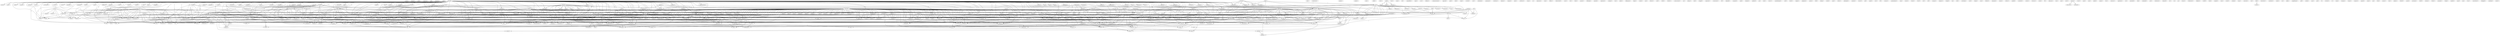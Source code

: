 digraph G {
  spring [ label="spring(1)" ];
  boyhood [ label="boyhood(1)" ];
  nobile [ label="nobile(1)" ];
  conjecture [ label="conjecture(1)" ];
  gall [ label="gall(1)" ];
  population [ label="population(1)" ];
  cradle [ label="cradle(1)" ];
  put [ label="put(1)" ];
  tiger [ label="tiger(1)" ];
  industry [ label="industry(1)" ];
  research [ label="research(5)" ];
  paper [ label="paper(3)" ];
  expose [ label="expose(1)" ];
  built [ label="built(1)" ];
  risk [ label="risk(1)" ];
  disposal [ label="disposal(1)" ];
  movement [ label="movement(1)" ];
  homosexuality [ label="homosexuality(4)" ];
  style [ label="style(1)" ];
  reproduction [ label="reproduction(1)" ];
  caption [ label="caption(1)" ];
  number [ label="number(1)" ];
  volume [ label="volume(4)" ];
  orgasm [ label="orgasm(9)" ];
  information [ label="information(2)" ];
  directed [ label="directed(1)" ];
  sex [ label="sex(35)" ];
  biography [ label="biography(2)" ];
  effect [ label="effect(1)" ];
  kept [ label="kept(1)" ];
  life [ label="life(3)" ];
  rests [ label="rests(1)" ];
  institute [ label="institute(4)" ];
  director [ label="director(1)" ];
  succeeded [ label="succeeded(1)" ];
  male [ label="male(3)" ];
  part [ label="part(2)" ];
  retirement [ label="retirement(1)" ];
  case [ label="case(3)" ];
  turns [ label="turns(1)" ];
  lives [ label="lives(1)" ];
  rabbit [ label="rabbit(1)" ];
  ritter [ label="ritter(1)" ];
  study [ label="study(2)" ];
  brain [ label="brain(1)" ];
  looked [ label="looked(1)" ];
  measure [ label="measure(1)" ];
  analysis [ label="analysis(2)" ];
  open [ label="open(1)" ];
  cross [ label="cross(1)" ];
  bisexuality [ label="bisexuality(1)" ];
  phone [ label="phone(1)" ];
  way [ label="way(2)" ];
  conspiracy [ label="conspiracy(3)" ];
  goal [ label="goal(1)" ];
  seems [ label="seems(1)" ];
  structure [ label="structure(1)" ];
  step [ label="step(2)" ];
  behavior [ label="behavior(4)" ];
  family [ label="family(2)" ];
  orientation [ label="orientation(1)" ];
  elaborate [ label="elaborate(1)" ];
  interview [ label="interview(3)" ];
  establishment [ label="establishment(2)" ];
  seeks [ label="seeks(1)" ];
  closet [ label="closet(1)" ];
  smear [ label="smear(1)" ];
  role [ label="role(1)" ];
  appears [ label="appears(1)" ];
  compatibility [ label="compatibility(1)" ];
  anger [ label="anger(1)" ];
  cover [ label="cover(1)" ];
  hobbyist [ label="hobbyist(1)" ];
  misrepresentation [ label="misrepresentation(1)" ];
  approach [ label="approach(1)" ];
  guide [ label="guide(1)" ];
  teddy [ label="teddy(1)" ];
  target [ label="target(1)" ];
  switched [ label="switched(1)" ];
  curie [ label="curie(1)" ];
  scholarship [ label="scholarship(1)" ];
  prominence [ label="prominence(1)" ];
  strawberry [ label="strawberry(1)" ];
  granted [ label="granted(1)" ];
  master [ label="master(1)" ];
  doctorate [ label="doctorate(1)" ];
  deplores [ label="deplores(1)" ];
  response [ label="response(1)" ];
  infant [ label="infant(2)" ];
  worker [ label="worker(2)" ];
  torture [ label="torture(2)" ];
  government [ label="government(1)" ];
  offender [ label="offender(1)" ];
  read [ label="read(1)" ];
  history [ label="history(5)" ];
  read [ label="read(1)" ];
  ecstasy [ label="ecstasy(1)" ];
  ghost [ label="ghost(1)" ];
  conference [ label="conference(1)" ];
  department [ label="department(2)" ];
  program [ label="program(3)" ];
  sight [ label="sight(1)" ];
  project [ label="project(2)" ];
  head [ label="head(1)" ];
  love [ label="love(1)" ];
  burst [ label="burst(1)" ];
  resume [ label="resume(2)" ];
  piece [ label="piece(1)" ];
  moniker [ label="moniker(1)" ];
  wit [ label="wit(1)" ];
  gave [ label="gave(3)" ];
  phantom [ label="phantom(1)" ];
  hint [ label="hint(2)" ];
  chapter [ label="chapter(1)" ];
  lesson [ label="lesson(1)" ];
  sc [ label="sc(1)" ];
  empiricism [ label="empiricism(1)" ];
  ioony [ label="ioony(1)" ];
  offense [ label="offense(1)" ];
  demonstrated [ label="demonstrated(1)" ];
  infancy [ label="infancy(1)" ];
  midcentury [ label="midcentury(1)" ];
  concluded [ label="concluded(2)" ];
  release [ label="release(1)" ];
  capacity [ label="capacity(1)" ];
  psychology [ label="psychology(1)" ];
  peak [ label="peak(1)" ];
  speed [ label="speed(1)" ];
  animal [ label="animal(2)" ];
  country [ label="country(2)" ];
  showed [ label="showed(1)" ];
  climax [ label="climax(3)" ];
  similarity [ label="similarity(1)" ];
  eroticism [ label="eroticism(1)" ];
  self [ label="self(1)" ];
  component [ label="component(1)" ];
  view [ label="view(1)" ];
  female [ label="female(2)" ];
  sexuality [ label="sexuality(6)" ];
  tore [ label="tore(1)" ];
  breakdown [ label="breakdown(1)" ];
  substantiation [ label="substantiation(1)" ];
  sewer [ label="sewer(1)" ];
  boy [ label="boy(2)" ];
  camp [ label="camp(1)" ];
  college [ label="college(1)" ];
  marriage [ label="marriage(2)" ];
  counselor [ label="counselor(1)" ];
  leader [ label="leader(3)" ];
  club [ label="club(2)" ];
  riles [ label="riles(1)" ];
  luther [ label="luther(1)" ];
  practice [ label="practice(1)" ];
  debunking [ label="debunking(1)" ];
  operandi [ label="operandi(1)" ];
  recorded [ label="recorded(1)" ];
  needed [ label="needed(1)" ];
  person [ label="person(1)" ];
  see [ label="see(1)" ];
  experience [ label="experience(1)" ];
  zoologist [ label="zoologist(1)" ];
  kinsey [ label="kinsey(4)" ];
  used [ label="used(1)" ];
  basis [ label="basis(1)" ];
  team [ label="team(1)" ];
  dared [ label="dared(1)" ];
  criminal [ label="criminal(2)" ];
  evidence [ label="evidence(1)" ];
  experimentation [ label="experimentation(1)" ];
  sympathizer [ label="sympathizer(1)" ];
  asserts [ label="asserts(2)" ];
  molested [ label="molested(1)" ];
  influence [ label="influence(1)" ];
  child [ label="child(6)" ];
  confidentiality [ label="confidentiality(1)" ];
  cottontail [ label="cottontail(1)" ];
  finding [ label="finding(1)" ];
  trace [ label="trace(1)" ];
  legitimacy [ label="legitimacy(1)" ];
  points [ label="points(1)" ];
  come [ label="come(1)" ];
  scientist [ label="scientist(1)" ];
  fervor [ label="fervor(1)" ];
  sexology [ label="sexology(3)" ];
  implicate [ label="implicate(1)" ];
  testimony [ label="testimony(1)" ];
  blockbuster [ label="blockbuster(1)" ];
  encounter [ label="encounter(1)" ];
  type [ label="type(2)" ];
  contends [ label="contends(1)" ];
  overthrow [ label="overthrow(1)" ];
  opinion [ label="opinion(1)" ];
  picture [ label="picture(1)" ];
  proof [ label="proof(1)" ];
  coauthor [ label="coauthor(3)" ];
  cooked [ label="cooked(1)" ];
  surprise [ label="surprise(1)" ];
  bund [ label="bund(1)" ];
  attitude [ label="attitude(1)" ];
  survey [ label="survey(1)" ];
  trail [ label="trail(1)" ];
  radio [ label="radio(2)" ];
  involvement [ label="involvement(1)" ];
  charge [ label="charge(3)" ];
  arrives [ label="arrives(1)" ];
  incest [ label="incest(2)" ];
  partaking [ label="partaking(1)" ];
  purpose [ label="purpose(2)" ];
  situation [ label="situation(1)" ];
  pedophile [ label="pedophile(4)" ];
  paragraph [ label="paragraph(1)" ];
  beheld [ label="beheld(1)" ];
  cap [ label="cap(2)" ];
  course [ label="course(5)" ];
  make [ label="make(1)" ];
  issue [ label="issue(1)" ];
  apply [ label="apply(1)" ];
  column [ label="column(1)" ];
  difficulty [ label="difficulty(1)" ];
  hearsay [ label="hearsay(1)" ];
  psychohistorian [ label="psychohistorian(1)" ];
  genital [ label="genital(1)" ];
  kiddie [ label="kiddie(1)" ];
  world [ label="world(2)" ];
  century [ label="century(1)" ];
  year [ label="year(2)" ];
  usher [ label="usher(1)" ];
  inquiry [ label="inquiry(1)" ];
  participation [ label="participation(1)" ];
  mother [ label="mother(1)" ];
  norm [ label="norm(1)" ];
  girl [ label="girl(1)" ];
  example [ label="example(2)" ];
  bear [ label="bear(1)" ];
  sperm [ label="sperm(2)" ];
  humped [ label="humped(1)" ];
  declared [ label="declared(1)" ];
  found [ label="found(2)" ];
  heterosexuality [ label="heterosexuality(1)" ];
  cult [ label="cult(1)" ];
  placed [ label="placed(1)" ];
  prosecution [ label="prosecution(1)" ];
  subject [ label="subject(3)" ];
  article [ label="article(5)" ];
  witness [ label="witness(1)" ];
  something [ label="something(1)" ];
  blow [ label="blow(1)" ];
  right [ label="right(2)" ];
  wanted [ label="wanted(2)" ];
  everybody [ label="everybody(1)" ];
  everyone [ label="everyone(1)" ];
  started [ label="started(1)" ];
  reality [ label="reality(1)" ];
  discovery [ label="discovery(1)" ];
  combines [ label="combines(1)" ];
  book [ label="book(8)" ];
  delights [ label="delights(1)" ];
  cinematography [ label="cinematography(1)" ];
  event [ label="event(1)" ];
  took [ label="took(4)" ];
  identify [ label="identify(1)" ];
  place [ label="place(1)" ];
  manual [ label="manual(1)" ];
  man [ label="man(3)" ];
  pass [ label="pass(1)" ];
  statement [ label="statement(1)" ];
  alchemy [ label="alchemy(1)" ];
  asked [ label="asked(1)" ];
  knoll [ label="knoll(1)" ];
  reputation [ label="reputation(1)" ];
  establish [ label="establish(1)" ];
  attic [ label="attic(3)" ];
  activity [ label="activity(1)" ];
  oddball [ label="oddball(1)" ];
  hunt [ label="hunt(1)" ];
  prochastity [ label="prochastity(1)" ];
  govemment [ label="govemment(2)" ];
  introduction [ label="introduction(1)" ];
  watched [ label="watched(1)" ];
  time [ label="time(2)" ];
  forbid [ label="forbid(1)" ];
  grasp [ label="grasp(1)" ];
  think [ label="think(1)" ];
  strength [ label="strength(1)" ];
  brought [ label="brought(1)" ];
  motive [ label="motive(1)" ];
  childhood [ label="childhood(2)" ];
  planning [ label="planning(3)" ];
  quote [ label="quote(3)" ];
  bughunting [ label="bughunting(1)" ];
  contribution [ label="contribution(1)" ];
  heart [ label="heart(1)" ];
  testify [ label="testify(1)" ];
  pressed [ label="pressed(1)" ];
  nation [ label="nation(1)" ];
  era [ label="era(1)" ];
  back [ label="back(2)" ];
  swipe [ label="swipe(1)" ];
  theory [ label="theory(3)" ];
  bent [ label="bent(1)" ];
  school [ label="school(3)" ];
  woman [ label="woman(3)" ];
  fact [ label="fact(2)" ];
  source [ label="source(1)" ];
  deception [ label="deception(1)" ];
  collected [ label="collected(1)" ];
  modus [ label="modus(1)" ];
  came [ label="came(3)" ];
  trial [ label="trial(1)" ];
  observed [ label="observed(1)" ];
  didn [ label="didn(1)" ];
  mention [ label="mention(1)" ];
  statistic [ label="statistic(1)" ];
  sink [ label="sink(1)" ];
  respectability [ label="respectability(1)" ];
  investigation [ label="investigation(1)" ];
  month [ label="month(1)" ];
  denormalization [ label="denormalization(1)" ];
  implicates [ label="implicates(1)" ];
  reader [ label="reader(1)" ];
  dog [ label="dog(1)" ];
  record [ label="record(1)" ];
  union [ label="union(1)" ];
  advance [ label="advance(1)" ];
  character [ label="character(2)" ];
  actuality [ label="actuality(1)" ];
  access [ label="access(1)" ];
  business [ label="business(1)" ];
  critique [ label="critique(1)" ];
  needs [ label="needs(1)" ];
  diagnoses [ label="diagnoses(1)" ];
  mention [ label="mention(1)" ];
  accused [ label="accused(1)" ];
  anybody [ label="anybody(2)" ];
  hust [ label="hust(1)" ];
  ghetto [ label="ghetto(1)" ];
  weinberg [ label="weinberg(1)" ];
  bought [ label="bought(1)" ];
  tell [ label="tell(1)" ];
  weekend [ label="weekend(1)" ];
  went [ label="went(4)" ];
  pub [ label="pub(1)" ];
  delinquency [ label="delinquency(1)" ];
  begins [ label="begins(1)" ];
  wonder [ label="wonder(1)" ];
  post [ label="post(1)" ];
  believes [ label="believes(1)" ];
  coital [ label="coital(1)" ];
  ler [ label="ler(1)" ];
  inhibit [ label="inhibit(1)" ];
  bachelor [ label="bachelor(1)" ];
  communication [ label="communication(1)" ];
  joy [ label="joy(1)" ];
  penthouse [ label="penthouse(2)" ];
  money [ label="money(1)" ];
  plan [ label="plan(1)" ];
  proposal [ label="proposal(1)" ];
  probe [ label="probe(1)" ];
  killed [ label="killed(1)" ];
  enhanced [ label="enhanced(1)" ];
  raised [ label="raised(1)" ];
  increases [ label="increases(1)" ];
  regularity [ label="regularity(1)" ];
  anything [ label="anything(2)" ];
  johnson [ label="johnson(1)" ];
  indiana [ label="indiana(3)" ];
  exploration [ label="exploration(1)" ];
  professor [ label="professor(1)" ];
  remains [ label="remains(1)" ];
  teach [ label="teach(1)" ];
  acquisitive [ label="acquisitive(1)" ];
  revolution [ label="revolution(1)" ];
  zoology [ label="zoology(1)" ];
  assassination [ label="assassination(1)" ];
  core [ label="core(1)" ];
  genius [ label="genius(1)" ];
  tried [ label="tried(1)" ];
  drugged [ label="drugged(1)" ];
  songwriter [ label="songwriter(1)" ];
  student [ label="student(1)" ];
  commentator [ label="commentator(1)" ];
  bill [ label="bill(1)" ];
  depended [ label="depended(1)" ];
  surpassed [ label="surpassed(1)" ];
  night [ label="night(1)" ];
  dynamite [ label="dynamite(1)" ];
  gathered [ label="gathered(1)" ];
  understand [ label="understand(2)" ];
  resistance [ label="resistance(1)" ];
  exasperation [ label="exasperation(1)" ];
  joe [ label="joe(1)" ];
  writing [ label="writing(1)" ];
  intimidating [ label="intimidating(1)" ];
  inflate [ label="inflate(1)" ];
  clarity [ label="clarity(1)" ];
  fog [ label="fog(1)" ];
  reasoning [ label="reasoning(2)" ];
  realm [ label="realm(1)" ];
  reserve [ label="reserve(1)" ];
  psychotherapist [ label="psychotherapist(1)" ];
  smell [ label="smell(1)" ];
  hamlet [ label="hamlet(1)" ];
  triggers [ label="triggers(1)" ];
  plagiarism [ label="plagiarism(1)" ];
  pratice [ label="pratice(1)" ];
  pornography [ label="pornography(2)" ];
  listed [ label="listed(1)" ];
  instance [ label="instance(1)" ];
  commission [ label="commission(1)" ];
  liked [ label="liked(1)" ];
  darling [ label="darling(1)" ];
  treated [ label="treated(1)" ];
  grant [ label="grant(1)" ];
  alignment [ label="alignment(1)" ];
  intromission [ label="intromission(1)" ];
  technique [ label="technique(1)" ];
  relative [ label="relative(1)" ];
  blames [ label="blames(1)" ];
  father [ label="father(2)" ];
  grandmother [ label="grandmother(1)" ];
  philosopher [ label="philosopher(1)" ];
  house [ label="house(4)" ];
  preyed [ label="preyed(1)" ];
  founder [ label="founder(1)" ];
  armchair [ label="armchair(1)" ];
  harvard [ label="harvard(1)" ];
  god [ label="god(1)" ];
  pat [ label="pat(3)" ];
  vindication [ label="vindication(1)" ];
  capitol [ label="capitol(1)" ];
  take [ label="take(2)" ];
  reisman [ label="reisman(1)" ];
  denied [ label="denied(1)" ];
  seem [ label="seem(1)" ];
  niche [ label="niche(1)" ];
  defended [ label="defended(1)" ];
  degree [ label="degree(1)" ];
  connection [ label="connection(1)" ];
  problem [ label="problem(1)" ];
  speech [ label="speech(2)" ];
  pull [ label="pull(1)" ];
  discuss [ label="discuss(2)" ];
  prowess [ label="prowess(1)" ];
  figure [ label="figure(2)" ];
  humiliation [ label="humiliation(1)" ];
  scratch [ label="scratch(1)" ];
  job [ label="job(1)" ];
  summoned [ label="summoned(1)" ];
  equivalent [ label="equivalent(1)" ];
  session [ label="session(1)" ];
  telephone [ label="telephone(1)" ];
  cites [ label="cites(1)" ];
  dr [ label="dr(4)" ];
  hill [ label="hill(1)" ];
  nwnexus [ label="nwnexus(1)" ];
  psychoanalysis [ label="psychoanalysis(1)" ];
  king [ label="king(1)" ];
  materia [ label="materia(1)" ];
  climate [ label="climate(1)" ];
  shovel [ label="shovel(1)" ];
  task [ label="task(1)" ];
  wall [ label="wall(1)" ];
  synonym [ label="synonym(1)" ];
  kangaroo [ label="kangaroo(1)" ];
  thought [ label="thought(1)" ];
  log [ label="log(1)" ];
  toilet [ label="toilet(1)" ];
  everything [ label="everything(1)" ];
  material [ label="material(1)" ];
  catch [ label="catch(1)" ];
  change [ label="change(1)" ];
  story [ label="story(1)" ];
  tale [ label="tale(1)" ];
  critic [ label="critic(1)" ];
  fathered [ label="fathered(1)" ];
  adjusment [ label="adjusment(1)" ];
  ph [ label="ph(2)" ];
  university [ label="university(6)" ];
  began [ label="began(1)" ];
  review [ label="review(1)" ];
  told [ label="told(2)" ];
  agenda [ label="agenda(1)" ];
  position [ label="position(1)" ];
  peer [ label="peer(1)" ];
  clayton [ label="clayton(1)" ];
  collector [ label="collector(1)" ];
  optilink [ label="optilink(2)" ];
  buchanan [ label="buchanan(5)" ];
  considered [ label="considered(1)" ];
  take [ label="take(1)" ];
  conduct [ label="conduct(1)" ];
  literature [ label="literature(1)" ];
  etudes [ label="etudes(1)" ];
  judith [ label="judith(2)" ];
  standing [ label="standing(1)" ];
  fbi [ label="fbi(1)" ];
  admission [ label="admission(1)" ];
  boss [ label="boss(1)" ];
  geez [ label="geez(1)" ];
  javert [ label="javert(1)" ];
  genesis [ label="genesis(2)" ];
  intercourse [ label="intercourse(1)" ];
  fascinated [ label="fascinated(1)" ];
  variant [ label="variant(1)" ];
  quasi [ label="quasi(1)" ];
  carry [ label="carry(1)" ];
  gebard [ label="gebard(1)" ];
  captain [ label="captain(1)" ];
  force [ label="force(1)" ];
  watterson [ label="watterson(1)" ];
  pomery [ label="pomery(2)" ];
  eichel [ label="eichel(3)" ];
  application [ label="application(1)" ];
  cite [ label="cite(1)" ];
  speculated [ label="speculated(1)" ];
  help [ label="help(1)" ];
  maintained [ label="maintained(1)" ];
  cramer [ label="cramer(2)" ];
  com [ label="com(6)" ];
  elf [ label="elf(7)" ];
  writes [ label="writes(2)" ];
  halcyon [ label="halcyon(3)" ];
  york [ label="york(1)" ];
  headmaster [ label="headmaster(1)" ];
  barnyard [ label="barnyard(1)" ];
  law [ label="law(1)" ];
  wa [ label="wa(1)" ];
  go [ label="go(1)" ];
  deviant [ label="deviant(1)" ];
  frankenstein [ label="frankenstein(1)" ];
  lafayette [ label="lafayette(1)" ];
  wardell [ label="wardell(1)" ];
  blurb [ label="blurb(1)" ];
  bell [ label="bell(4)" ];
  knows [ label="knows(1)" ];
  refuses [ label="refuses(1)" ];
  front [ label="front(1)" ];
  resigned [ label="resigned(1)" ];
  wasn [ label="wasn(1)" ];
  carried [ label="carried(1)" ];
  nothing [ label="nothing(2)" ];
  bruno [ label="bruno(1)" ];
  regnery [ label="regnery(4)" ];
  porno [ label="porno(1)" ];
  order [ label="order(2)" ];
  committee [ label="committee(1)" ];
  text [ label="text(1)" ];
  table [ label="table(2)" ];
  contact [ label="contact(1)" ];
  dissertation [ label="dissertation(1)" ];
  pervert [ label="pervert(2)" ];
  manhattan [ label="manhattan(1)" ];
  reisman [ label="reisman(28)" ];
  meese [ label="meese(1)" ];
  bloomington [ label="bloomington(2)" ];
  rice [ label="rice(1)" ];
  philip [ label="philip(1)" ];
  fake [ label="fake(2)" ];
  mapplethorpe [ label="mapplethorpe(1)" ];
  gold [ label="gold(1)" ];
  cynthia [ label="cynthia(1)" ];
  scout [ label="scout(1)" ];
  paul [ label="paul(1)" ];
  pomeroy [ label="pomeroy(5)" ];
  lt [ label="lt(1)" ];
  cleveland [ label="cleveland(1)" ];
  tv [ label="tv(1)" ];
  wasps [ label="wasps(1)" ];
  louisiana [ label="louisiana(1)" ];
  hoosier [ label="hoosier(1)" ];
  inspector [ label="inspector(1)" ];
  general [ label="general(1)" ];
  report [ label="report(1)" ];
  documentary [ label="documentary(1)" ];
  kind [ label="kind(1)" ];
  gebhard [ label="gebhard(4)" ];
  apr [ label="apr(1)" ];
  freud [ label="freud(1)" ];
  nursery [ label="nursery(1)" ];
  chain [ label="chain(1)" ];
  playboy [ label="playboy(1)" ];
  fiendish [ label="fiendish(1)" ];
  fraud [ label="fraud(6)" ];
  justice [ label="justice(3)" ];
  prevention [ label="prevention(1)" ];
  health [ label="health(2)" ];
  attorney [ label="attorney(1)" ];
  thinker [ label="thinker(1)" ];
  jerusalem [ label="jerusalem(1)" ];
  budget [ label="budget(1)" ];
  kinsey [ label="kinsey(64)" ];
  republic [ label="republic(1)" ];
  shortcake [ label="shortcake(1)" ];
  confirmation [ label="confirmation(1)" ];
  janus [ label="janus(3)" ];
  ryan [ label="ryan(1)" ];
  bruce [ label="bruce(1)" ];
  masturbation [ label="masturbation(1)" ];
  kidnapped [ label="kidnapped(1)" ];
  sternberg [ label="sternberg(2)" ];
  samuel [ label="samuel(1)" ];
  put -> tiger [ label="1" ];
  put -> industry [ label="1" ];
  put -> research [ label="1" ];
  put -> paper [ label="1" ];
  put -> expose [ label="1" ];
  put -> built [ label="1" ];
  put -> risk [ label="1" ];
  put -> disposal [ label="1" ];
  put -> movement [ label="1" ];
  put -> homosexuality [ label="1" ];
  volume -> orgasm [ label="1" ];
  volume -> information [ label="1" ];
  volume -> directed [ label="1" ];
  volume -> sex [ label="1" ];
  volume -> biography [ label="1" ];
  volume -> disposal [ label="1" ];
  volume -> effect [ label="1" ];
  volume -> kept [ label="1" ];
  volume -> life [ label="1" ];
  institute -> director [ label="1" ];
  institute -> succeeded [ label="1" ];
  institute -> male [ label="1" ];
  institute -> part [ label="1" ];
  institute -> retirement [ label="1" ];
  institute -> case [ label="1" ];
  institute -> biography [ label="1" ];
  institute -> turns [ label="1" ];
  institute -> lives [ label="1" ];
  study -> brain [ label="1" ];
  study -> looked [ label="1" ];
  study -> measure [ label="1" ];
  analysis -> open [ label="1" ];
  analysis -> cross [ label="1" ];
  analysis -> bisexuality [ label="1" ];
  analysis -> phone [ label="1" ];
  analysis -> way [ label="1" ];
  analysis -> conspiracy [ label="1" ];
  analysis -> goal [ label="1" ];
  analysis -> sex [ label="1" ];
  analysis -> seems [ label="1" ];
  analysis -> structure [ label="1" ];
  analysis -> step [ label="1" ];
  analysis -> behavior [ label="1" ];
  analysis -> family [ label="1" ];
  analysis -> orientation [ label="1" ];
  analysis -> elaborate [ label="1" ];
  analysis -> interview [ label="1" ];
  analysis -> establishment [ label="1" ];
  analysis -> seeks [ label="1" ];
  appears -> directed [ label="1" ];
  appears -> research [ label="1" ];
  appears -> sex [ label="1" ];
  granted -> master [ label="1" ];
  granted -> doctorate [ label="1" ];
  infant -> sex [ label="1" ];
  infant -> worker [ label="1" ];
  infant -> torture [ label="1" ];
  infant -> government [ label="1" ];
  infant -> offender [ label="1" ];
  infant -> read [ label="1" ];
  infant -> history [ label="1" ];
  infant -> read [ label="1" ];
  infant -> ecstasy [ label="1" ];
  department -> program [ label="1" ];
  department -> sight [ label="1" ];
  department -> project [ label="1" ];
  department -> head [ label="1" ];
  department -> love [ label="1" ];
  department -> burst [ label="1" ];
  resume -> piece [ label="1" ];
  resume -> moniker [ label="1" ];
  resume -> wit [ label="1" ];
  resume -> gave [ label="1" ];
  resume -> phantom [ label="1" ];
  hint -> male [ label="1" ];
  hint -> orgasm [ label="1" ];
  hint -> directed [ label="1" ];
  hint -> chapter [ label="1" ];
  male -> infancy [ label="1" ];
  male -> midcentury [ label="1" ];
  male -> concluded [ label="1" ];
  male -> orgasm [ label="2" ];
  male -> release [ label="1" ];
  male -> information [ label="1" ];
  male -> directed [ label="1" ];
  male -> sex [ label="1" ];
  male -> capacity [ label="1" ];
  male -> psychology [ label="1" ];
  male -> peak [ label="1" ];
  male -> speed [ label="1" ];
  male -> animal [ label="1" ];
  male -> biography [ label="1" ];
  male -> country [ label="1" ];
  male -> showed [ label="1" ];
  male -> climax [ label="1" ];
  male -> similarity [ label="1" ];
  male -> disposal [ label="1" ];
  male -> eroticism [ label="1" ];
  male -> self [ label="1" ];
  male -> component [ label="1" ];
  male -> view [ label="1" ];
  male -> female [ label="1" ];
  male -> effect [ label="1" ];
  male -> sexuality [ label="1" ];
  male -> tore [ label="1" ];
  male -> breakdown [ label="1" ];
  male -> kept [ label="1" ];
  male -> substantiation [ label="1" ];
  male -> life [ label="1" ];
  boy -> camp [ label="1" ];
  boy -> college [ label="1" ];
  boy -> marriage [ label="1" ];
  boy -> counselor [ label="1" ];
  boy -> leader [ label="1" ];
  boy -> club [ label="1" ];
  boy -> kept [ label="1" ];
  program -> sight [ label="1" ];
  program -> head [ label="1" ];
  program -> love [ label="1" ];
  recorded -> needed [ label="1" ];
  recorded -> person [ label="1" ];
  recorded -> climax [ label="1" ];
  recorded -> female [ label="1" ];
  recorded -> effect [ label="1" ];
  recorded -> see [ label="1" ];
  kinsey -> tiger [ label="2" ];
  kinsey -> used [ label="1" ];
  kinsey -> basis [ label="2" ];
  kinsey -> team [ label="1" ];
  kinsey -> dared [ label="1" ];
  kinsey -> criminal [ label="5" ];
  kinsey -> evidence [ label="2" ];
  kinsey -> experimentation [ label="1" ];
  kinsey -> sympathizer [ label="1" ];
  kinsey -> bisexuality [ label="1" ];
  kinsey -> asserts [ label="3" ];
  kinsey -> molested [ label="1" ];
  kinsey -> camp [ label="2" ];
  kinsey -> college [ label="2" ];
  kinsey -> influence [ label="1" ];
  kinsey -> child [ label="8" ];
  kinsey -> concluded [ label="1" ];
  kinsey -> part [ label="1" ];
  kinsey -> confidentiality [ label="1" ];
  kinsey -> cottontail [ label="1" ];
  kinsey -> finding [ label="1" ];
  kinsey -> orgasm [ label="5" ];
  kinsey -> trace [ label="2" ];
  kinsey -> legitimacy [ label="1" ];
  kinsey -> points [ label="1" ];
  kinsey -> come [ label="2" ];
  kinsey -> release [ label="1" ];
  kinsey -> scientist [ label="1" ];
  kinsey -> fervor [ label="1" ];
  kinsey -> sexology [ label="3" ];
  kinsey -> implicate [ label="1" ];
  kinsey -> testimony [ label="1" ];
  kinsey -> information [ label="2" ];
  kinsey -> blockbuster [ label="1" ];
  kinsey -> way [ label="2" ];
  kinsey -> encounter [ label="1" ];
  kinsey -> type [ label="3" ];
  kinsey -> conspiracy [ label="5" ];
  kinsey -> contends [ label="1" ];
  kinsey -> needed [ label="2" ];
  kinsey -> overthrow [ label="1" ];
  kinsey -> directed [ label="3" ];
  kinsey -> goal [ label="1" ];
  kinsey -> chapter [ label="2" ];
  kinsey -> opinion [ label="1" ];
  kinsey -> picture [ label="1" ];
  kinsey -> industry [ label="2" ];
  kinsey -> proof [ label="2" ];
  kinsey -> research [ label="5" ];
  kinsey -> project [ label="1" ];
  kinsey -> coauthor [ label="3" ];
  kinsey -> cooked [ label="1" ];
  kinsey -> sex [ label="27" ];
  kinsey -> capacity [ label="1" ];
  kinsey -> surprise [ label="1" ];
  kinsey -> bund [ label="1" ];
  kinsey -> attitude [ label="2" ];
  kinsey -> survey [ label="1" ];
  kinsey -> marriage [ label="2" ];
  kinsey -> trail [ label="2" ];
  kinsey -> radio [ label="1" ];
  kinsey -> involvement [ label="1" ];
  kinsey -> charge [ label="3" ];
  kinsey -> arrives [ label="1" ];
  kinsey -> incest [ label="1" ];
  kinsey -> partaking [ label="2" ];
  kinsey -> purpose [ label="2" ];
  kinsey -> structure [ label="1" ];
  kinsey -> situation [ label="1" ];
  kinsey -> pedophile [ label="4" ];
  kinsey -> step [ label="1" ];
  kinsey -> paragraph [ label="1" ];
  kinsey -> beheld [ label="1" ];
  kinsey -> cap [ label="4" ];
  kinsey -> course [ label="2" ];
  kinsey -> make [ label="1" ];
  kinsey -> issue [ label="1" ];
  kinsey -> apply [ label="2" ];
  kinsey -> column [ label="2" ];
  kinsey -> worker [ label="1" ];
  kinsey -> difficulty [ label="1" ];
  kinsey -> hearsay [ label="2" ];
  kinsey -> psychohistorian [ label="2" ];
  kinsey -> genital [ label="1" ];
  kinsey -> kiddie [ label="1" ];
  kinsey -> torture [ label="1" ];
  kinsey -> world [ label="1" ];
  kinsey -> century [ label="1" ];
  kinsey -> year [ label="1" ];
  kinsey -> peak [ label="1" ];
  kinsey -> offender [ label="1" ];
  kinsey -> usher [ label="3" ];
  kinsey -> retirement [ label="2" ];
  kinsey -> inquiry [ label="1" ];
  kinsey -> participation [ label="1" ];
  kinsey -> counselor [ label="2" ];
  kinsey -> mother [ label="1" ];
  kinsey -> paper [ label="4" ];
  kinsey -> norm [ label="1" ];
  kinsey -> girl [ label="1" ];
  kinsey -> example [ label="1" ];
  kinsey -> bear [ label="1" ];
  kinsey -> sperm [ label="2" ];
  kinsey -> person [ label="2" ];
  kinsey -> expose [ label="2" ];
  kinsey -> case [ label="1" ];
  kinsey -> speed [ label="1" ];
  kinsey -> animal [ label="2" ];
  kinsey -> biography [ label="2" ];
  kinsey -> country [ label="1" ];
  kinsey -> humped [ label="1" ];
  kinsey -> declared [ label="2" ];
  kinsey -> found [ label="1" ];
  kinsey -> heterosexuality [ label="1" ];
  kinsey -> cult [ label="3" ];
  kinsey -> placed [ label="2" ];
  kinsey -> prosecution [ label="1" ];
  kinsey -> subject [ label="1" ];
  kinsey -> article [ label="3" ];
  kinsey -> witness [ label="1" ];
  kinsey -> something [ label="2" ];
  kinsey -> blow [ label="2" ];
  kinsey -> read [ label="3" ];
  kinsey -> right [ label="3" ];
  kinsey -> wanted [ label="1" ];
  kinsey -> everybody [ label="2" ];
  kinsey -> built [ label="2" ];
  kinsey -> everyone [ label="3" ];
  kinsey -> started [ label="1" ];
  kinsey -> reality [ label="1" ];
  kinsey -> climax [ label="4" ];
  kinsey -> leader [ label="3" ];
  kinsey -> discovery [ label="1" ];
  kinsey -> combines [ label="1" ];
  kinsey -> history [ label="2" ];
  kinsey -> risk [ label="2" ];
  kinsey -> book [ label="6" ];
  kinsey -> delights [ label="1" ];
  kinsey -> cinematography [ label="2" ];
  kinsey -> event [ label="1" ];
  kinsey -> took [ label="2" ];
  kinsey -> identify [ label="1" ];
  kinsey -> place [ label="1" ];
  kinsey -> manual [ label="2" ];
  kinsey -> man [ label="2" ];
  kinsey -> pass [ label="2" ];
  kinsey -> statement [ label="1" ];
  kinsey -> disposal [ label="1" ];
  kinsey -> alchemy [ label="1" ];
  kinsey -> asked [ label="1" ];
  kinsey -> knoll [ label="3" ];
  kinsey -> reputation [ label="2" ];
  kinsey -> establish [ label="2" ];
  kinsey -> attic [ label="3" ];
  kinsey -> read [ label="3" ];
  kinsey -> activity [ label="1" ];
  kinsey -> oddball [ label="1" ];
  kinsey -> hunt [ label="1" ];
  kinsey -> prochastity [ label="3" ];
  kinsey -> govemment [ label="1" ];
  kinsey -> introduction [ label="1" ];
  kinsey -> watched [ label="1" ];
  kinsey -> time [ label="1" ];
  kinsey -> forbid [ label="1" ];
  kinsey -> grasp [ label="1" ];
  kinsey -> think [ label="3" ];
  kinsey -> strength [ label="1" ];
  kinsey -> brought [ label="1" ];
  kinsey -> motive [ label="2" ];
  kinsey -> childhood [ label="3" ];
  kinsey -> planning [ label="5" ];
  kinsey -> quote [ label="2" ];
  kinsey -> bughunting [ label="1" ];
  kinsey -> contribution [ label="1" ];
  kinsey -> heart [ label="1" ];
  kinsey -> club [ label="2" ];
  kinsey -> testify [ label="1" ];
  kinsey -> pressed [ label="2" ];
  kinsey -> nation [ label="3" ];
  kinsey -> era [ label="3" ];
  kinsey -> back [ label="4" ];
  kinsey -> swipe [ label="1" ];
  kinsey -> theory [ label="1" ];
  kinsey -> bent [ label="3" ];
  kinsey -> movement [ label="2" ];
  kinsey -> self [ label="1" ];
  kinsey -> school [ label="1" ];
  kinsey -> behavior [ label="1" ];
  kinsey -> family [ label="1" ];
  kinsey -> woman [ label="1" ];
  kinsey -> fact [ label="1" ];
  kinsey -> source [ label="1" ];
  kinsey -> deception [ label="1" ];
  kinsey -> turns [ label="1" ];
  kinsey -> collected [ label="1" ];
  kinsey -> modus [ label="2" ];
  kinsey -> lives [ label="2" ];
  kinsey -> came [ label="1" ];
  kinsey -> orientation [ label="1" ];
  kinsey -> trial [ label="1" ];
  kinsey -> observed [ label="1" ];
  kinsey -> didn [ label="1" ];
  kinsey -> mention [ label="1" ];
  kinsey -> statistic [ label="1" ];
  kinsey -> interview [ label="1" ];
  kinsey -> sink [ label="1" ];
  kinsey -> gave [ label="1" ];
  kinsey -> respectability [ label="1" ];
  kinsey -> investigation [ label="1" ];
  kinsey -> month [ label="1" ];
  kinsey -> denormalization [ label="1" ];
  kinsey -> implicates [ label="2" ];
  kinsey -> reader [ label="1" ];
  kinsey -> dog [ label="1" ];
  kinsey -> establishment [ label="2" ];
  kinsey -> record [ label="1" ];
  kinsey -> female [ label="2" ];
  kinsey -> effect [ label="1" ];
  kinsey -> sexuality [ label="4" ];
  kinsey -> union [ label="1" ];
  kinsey -> advance [ label="1" ];
  kinsey -> breakdown [ label="1" ];
  kinsey -> seeks [ label="1" ];
  kinsey -> character [ label="1" ];
  kinsey -> actuality [ label="1" ];
  kinsey -> homosexuality [ label="2" ];
  kinsey -> access [ label="2" ];
  kinsey -> kept [ label="3" ];
  kinsey -> business [ label="2" ];
  kinsey -> critique [ label="1" ];
  kinsey -> needs [ label="1" ];
  kinsey -> see [ label="2" ];
  kinsey -> diagnoses [ label="2" ];
  kinsey -> mention [ label="1" ];
  kinsey -> accused [ label="1" ];
  kinsey -> life [ label="2" ];
  kinsey -> anybody [ label="1" ];
  weinberg -> finding [ label="1" ];
  weinberg -> bought [ label="1" ];
  weinberg -> tell [ label="1" ];
  weinberg -> weekend [ label="1" ];
  weinberg -> went [ label="1" ];
  weinberg -> pub [ label="1" ];
  weinberg -> self [ label="1" ];
  weinberg -> breakdown [ label="1" ];
  criminal -> conspiracy [ label="1" ];
  criminal -> usher [ label="1" ];
  criminal -> activity [ label="1" ];
  criminal -> nation [ label="1" ];
  criminal -> era [ label="1" ];
  criminal -> bent [ label="1" ];
  asserts -> child [ label="1" ];
  asserts -> apply [ label="1" ];
  asserts -> century [ label="1" ];
  asserts -> example [ label="1" ];
  asserts -> deception [ label="1" ];
  child -> research [ label="1" ];
  child -> sex [ label="1" ];
  child -> marriage [ label="1" ];
  child -> situation [ label="1" ];
  child -> pedophile [ label="1" ];
  child -> counselor [ label="1" ];
  child -> placed [ label="1" ];
  child -> leader [ label="1" ];
  child -> took [ label="1" ];
  child -> place [ label="1" ];
  child -> motive [ label="1" ];
  child -> club [ label="1" ];
  child -> sexuality [ label="1" ];
  child -> access [ label="1" ];
  child -> kept [ label="1" ];
  child -> ler [ label="1" ];
  child -> diagnoses [ label="1" ];
  concluded -> statistic [ label="1" ];
  part -> research [ label="1" ];
  part -> took [ label="1" ];
  part -> place [ label="1" ];
  part -> sexuality [ label="1" ];
  penthouse -> money [ label="1" ];
  penthouse -> went [ label="1" ];
  penthouse -> plan [ label="1" ];
  penthouse -> article [ label="1" ];
  penthouse -> proposal [ label="1" ];
  penthouse -> probe [ label="1" ];
  penthouse -> killed [ label="1" ];
  penthouse -> govemment [ label="1" ];
  penthouse -> fact [ label="1" ];
  penthouse -> mention [ label="1" ];
  penthouse -> interview [ label="1" ];
  penthouse -> ler [ label="1" ];
  penthouse -> mention [ label="1" ];
  orgasm -> release [ label="1" ];
  orgasm -> sex [ label="1" ];
  orgasm -> capacity [ label="1" ];
  orgasm -> enhanced [ label="1" ];
  orgasm -> raised [ label="1" ];
  orgasm -> worker [ label="1" ];
  orgasm -> peak [ label="1" ];
  orgasm -> government [ label="1" ];
  orgasm -> offender [ label="1" ];
  orgasm -> speed [ label="1" ];
  orgasm -> increases [ label="1" ];
  orgasm -> climax [ label="1" ];
  orgasm -> history [ label="1" ];
  orgasm -> regularity [ label="1" ];
  orgasm -> anything [ label="1" ];
  orgasm -> month [ label="1" ];
  orgasm -> female [ label="1" ];
  indiana -> exploration [ label="1" ];
  indiana -> professor [ label="1" ];
  indiana -> marriage [ label="1" ];
  indiana -> remains [ label="1" ];
  indiana -> teach [ label="1" ];
  indiana -> purpose [ label="1" ];
  indiana -> acquisitive [ label="1" ];
  indiana -> revolution [ label="1" ];
  indiana -> apply [ label="1" ];
  indiana -> animal [ label="1" ];
  indiana -> right [ label="1" ];
  indiana -> zoology [ label="1" ];
  indiana -> cinematography [ label="1" ];
  indiana -> assassination [ label="1" ];
  indiana -> core [ label="1" ];
  indiana -> character [ label="1" ];
  indiana -> genius [ label="1" ];
  sexology -> blockbuster [ label="1" ];
  sexology -> type [ label="1" ];
  sexology -> conspiracy [ label="1" ];
  sexology -> sex [ label="1" ];
  sexology -> charge [ label="1" ];
  sexology -> pedophile [ label="1" ];
  sexology -> usher [ label="1" ];
  sexology -> student [ label="1" ];
  sexology -> cult [ label="1" ];
  sexology -> prochastity [ label="1" ];
  sexology -> heart [ label="1" ];
  sexology -> nation [ label="1" ];
  sexology -> era [ label="1" ];
  sexology -> bent [ label="1" ];
  sexology -> effect [ label="1" ];
  information -> disposal [ label="1" ];
  information -> kept [ label="1" ];
  information -> life [ label="1" ];
  way -> goal [ label="1" ];
  way -> step [ label="1" ];
  understand -> resistance [ label="1" ];
  understand -> sexuality [ label="1" ];
  understand -> exasperation [ label="1" ];
  writing -> intimidating [ label="1" ];
  writing -> inflate [ label="1" ];
  writing -> clarity [ label="1" ];
  writing -> fog [ label="1" ];
  writing -> reasoning [ label="1" ];
  type -> needed [ label="1" ];
  type -> person [ label="1" ];
  type -> effect [ label="1" ];
  type -> see [ label="1" ];
  conspiracy -> overthrow [ label="1" ];
  conspiracy -> goal [ label="1" ];
  conspiracy -> bund [ label="1" ];
  conspiracy -> structure [ label="1" ];
  conspiracy -> step [ label="1" ];
  conspiracy -> usher [ label="1" ];
  conspiracy -> norm [ label="1" ];
  conspiracy -> started [ label="1" ];
  conspiracy -> nation [ label="1" ];
  conspiracy -> era [ label="1" ];
  conspiracy -> theory [ label="1" ];
  conspiracy -> behavior [ label="1" ];
  conspiracy -> family [ label="1" ];
  conspiracy -> orientation [ label="1" ];
  conspiracy -> sink [ label="1" ];
  conspiracy -> establishment [ label="2" ];
  conspiracy -> seeks [ label="1" ];
  pornography -> listed [ label="1" ];
  pornography -> book [ label="1" ];
  pornography -> instance [ label="1" ];
  pornography -> commission [ label="1" ];
  directed -> research [ label="1" ];
  directed -> sex [ label="1" ];
  research -> capacity [ label="1" ];
  research -> peak [ label="1" ];
  research -> case [ label="1" ];
  research -> speed [ label="1" ];
  research -> biography [ label="1" ];
  research -> climax [ label="1" ];
  research -> took [ label="1" ];
  research -> identify [ label="1" ];
  research -> place [ label="1" ];
  research -> time [ label="1" ];
  research -> turns [ label="1" ];
  project -> sex [ label="1" ];
  coauthor -> alignment [ label="1" ];
  coauthor -> intromission [ label="1" ];
  coauthor -> increases [ label="1" ];
  coauthor -> technique [ label="1" ];
  coauthor -> regularity [ label="1" ];
  sex -> bund [ label="1" ];
  sex -> marriage [ label="1" ];
  sex -> remains [ label="1" ];
  sex -> teach [ label="1" ];
  sex -> structure [ label="2" ];
  sex -> acquisitive [ label="1" ];
  sex -> pedophile [ label="1" ];
  sex -> step [ label="2" ];
  sex -> revolution [ label="1" ];
  sex -> apply [ label="2" ];
  sex -> blames [ label="1" ];
  sex -> offender [ label="1" ];
  sex -> usher [ label="2" ];
  sex -> paper [ label="1" ];
  sex -> norm [ label="1" ];
  sex -> expose [ label="1" ];
  sex -> case [ label="1" ];
  sex -> biography [ label="1" ];
  sex -> cult [ label="2" ];
  sex -> something [ label="1" ];
  sex -> right [ label="1" ];
  sex -> father [ label="1" ];
  sex -> built [ label="1" ];
  sex -> zoology [ label="1" ];
  sex -> risk [ label="1" ];
  sex -> book [ label="1" ];
  sex -> disposal [ label="2" ];
  sex -> attic [ label="2" ];
  sex -> prochastity [ label="2" ];
  sex -> grasp [ label="1" ];
  sex -> grandmother [ label="1" ];
  sex -> nation [ label="2" ];
  sex -> era [ label="2" ];
  sex -> bent [ label="2" ];
  sex -> movement [ label="1" ];
  sex -> assassination [ label="1" ];
  sex -> behavior [ label="2" ];
  sex -> family [ label="3" ];
  sex -> turns [ label="1" ];
  sex -> modus [ label="1" ];
  sex -> orientation [ label="2" ];
  sex -> respectability [ label="1" ];
  sex -> establishment [ label="1" ];
  sex -> effect [ label="1" ];
  sex -> union [ label="1" ];
  sex -> character [ label="1" ];
  sex -> kept [ label="2" ];
  sex -> genius [ label="1" ];
  sex -> life [ label="3" ];
  house -> country [ label="1" ];
  house -> preyed [ label="1" ];
  house -> subject [ label="1" ];
  house -> founder [ label="1" ];
  house -> book [ label="1" ];
  house -> forbid [ label="1" ];
  house -> reader [ label="1" ];
  house -> needs [ label="1" ];
  pat -> remains [ label="1" ];
  pat -> radio [ label="1" ];
  pat -> course [ label="1" ];
  pat -> revolution [ label="1" ];
  pat -> genital [ label="1" ];
  pat -> torture [ label="1" ];
  pat -> vindication [ label="1" ];
  pat -> right [ label="1" ];
  pat -> zoology [ label="1" ];
  pat -> assassination [ label="1" ];
  pat -> core [ label="1" ];
  pat -> interview [ label="1" ];
  pat -> character [ label="1" ];
  pat -> genius [ label="1" ];
  pat -> accused [ label="1" ];
  take -> step [ label="1" ];
  take -> found [ label="1" ];
  take -> book [ label="1" ];
  take -> instance [ label="1" ];
  reisman -> denied [ label="1" ];
  reisman -> marriage [ label="1" ];
  reisman -> trail [ label="2" ];
  reisman -> radio [ label="2" ];
  reisman -> charge [ label="3" ];
  reisman -> purpose [ label="1" ];
  reisman -> head [ label="1" ];
  reisman -> seem [ label="1" ];
  reisman -> pedophile [ label="3" ];
  reisman -> niche [ label="1" ];
  reisman -> cap [ label="1" ];
  reisman -> defended [ label="1" ];
  reisman -> course [ label="1" ];
  reisman -> apply [ label="1" ];
  reisman -> degree [ label="1" ];
  reisman -> psychohistorian [ label="1" ];
  reisman -> genital [ label="1" ];
  reisman -> kiddie [ label="1" ];
  reisman -> torture [ label="1" ];
  reisman -> went [ label="2" ];
  reisman -> connection [ label="1" ];
  reisman -> participation [ label="1" ];
  reisman -> counselor [ label="1" ];
  reisman -> norm [ label="1" ];
  reisman -> problem [ label="1" ];
  reisman -> plan [ label="1" ];
  reisman -> master [ label="1" ];
  reisman -> speech [ label="1" ];
  reisman -> sperm [ label="1" ];
  reisman -> person [ label="1" ];
  reisman -> animal [ label="1" ];
  reisman -> biography [ label="1" ];
  reisman -> found [ label="1" ];
  reisman -> moniker [ label="1" ];
  reisman -> pull [ label="1" ];
  reisman -> placed [ label="1" ];
  reisman -> prosecution [ label="1" ];
  reisman -> article [ label="1" ];
  reisman -> witness [ label="1" ];
  reisman -> something [ label="1" ];
  reisman -> love [ label="1" ];
  reisman -> vindication [ label="1" ];
  reisman -> proposal [ label="1" ];
  reisman -> right [ label="1" ];
  reisman -> probe [ label="1" ];
  reisman -> killed [ label="1" ];
  reisman -> started [ label="1" ];
  reisman -> climax [ label="2" ];
  reisman -> leader [ label="2" ];
  reisman -> book [ label="1" ];
  reisman -> cinematography [ label="1" ];
  reisman -> discuss [ label="1" ];
  reisman -> manual [ label="1" ];
  reisman -> pass [ label="1" ];
  reisman -> doctorate [ label="1" ];
  reisman -> alchemy [ label="1" ];
  reisman -> prowess [ label="1" ];
  reisman -> attic [ label="1" ];
  reisman -> figure [ label="1" ];
  reisman -> govemment [ label="1" ];
  reisman -> grasp [ label="1" ];
  reisman -> motive [ label="1" ];
  reisman -> childhood [ label="1" ];
  reisman -> bughunting [ label="1" ];
  reisman -> heart [ label="1" ];
  reisman -> burst [ label="1" ];
  reisman -> club [ label="1" ];
  reisman -> wit [ label="1" ];
  reisman -> back [ label="2" ];
  reisman -> theory [ label="1" ];
  reisman -> humiliation [ label="1" ];
  reisman -> fact [ label="1" ];
  reisman -> scratch [ label="1" ];
  reisman -> job [ label="1" ];
  reisman -> collected [ label="1" ];
  reisman -> modus [ label="1" ];
  reisman -> came [ label="3" ];
  reisman -> summoned [ label="1" ];
  reisman -> trial [ label="1" ];
  reisman -> mention [ label="1" ];
  reisman -> equivalent [ label="1" ];
  reisman -> interview [ label="2" ];
  reisman -> sink [ label="1" ];
  reisman -> session [ label="1" ];
  reisman -> gave [ label="1" ];
  reisman -> respectability [ label="1" ];
  reisman -> establishment [ label="1" ];
  reisman -> female [ label="1" ];
  reisman -> effect [ label="1" ];
  reisman -> sexuality [ label="2" ];
  reisman -> union [ label="1" ];
  reisman -> access [ label="1" ];
  reisman -> kept [ label="1" ];
  reisman -> business [ label="1" ];
  reisman -> ler [ label="1" ];
  reisman -> critique [ label="1" ];
  reisman -> telephone [ label="1" ];
  reisman -> exasperation [ label="1" ];
  reisman -> see [ label="1" ];
  reisman -> diagnoses [ label="1" ];
  reisman -> mention [ label="1" ];
  reisman -> accused [ label="1" ];
  marriage -> acquisitive [ label="1" ];
  radio -> genital [ label="1" ];
  radio -> torture [ label="1" ];
  radio -> speech [ label="1" ];
  radio -> discuss [ label="1" ];
  radio -> summoned [ label="1" ];
  radio -> equivalent [ label="1" ];
  radio -> interview [ label="1" ];
  radio -> session [ label="1" ];
  radio -> accused [ label="1" ];
  dr -> cap [ label="1" ];
  dr -> column [ label="1" ];
  dr -> usher [ label="1" ];
  dr -> paper [ label="1" ];
  dr -> expose [ label="1" ];
  dr -> case [ label="1" ];
  dr -> biography [ label="1" ];
  dr -> country [ label="1" ];
  dr -> declared [ label="1" ];
  dr -> cult [ label="1" ];
  dr -> subject [ label="1" ];
  dr -> article [ label="1" ];
  dr -> blow [ label="1" ];
  dr -> read [ label="1" ];
  dr -> built [ label="1" ];
  dr -> everyone [ label="1" ];
  dr -> risk [ label="1" ];
  dr -> knoll [ label="1" ];
  dr -> reputation [ label="1" ];
  dr -> read [ label="1" ];
  dr -> prochastity [ label="1" ];
  dr -> forbid [ label="1" ];
  dr -> nation [ label="1" ];
  dr -> era [ label="1" ];
  dr -> bent [ label="1" ];
  dr -> movement [ label="1" ];
  dr -> turns [ label="1" ];
  dr -> reader [ label="1" ];
  dr -> homosexuality [ label="1" ];
  dr -> needs [ label="1" ];
  charge -> pedophile [ label="2" ];
  charge -> heart [ label="2" ];
  charge -> effect [ label="2" ];
  purpose -> apply [ label="1" ];
  purpose -> inflate [ label="1" ];
  purpose -> clarity [ label="1" ];
  purpose -> animal [ label="1" ];
  purpose -> cinematography [ label="1" ];
  purpose -> reasoning [ label="1" ];
  pedophile -> make [ label="1" ];
  pedophile -> connection [ label="1" ];
  pedophile -> counselor [ label="1" ];
  pedophile -> placed [ label="1" ];
  pedophile -> material [ label="1" ];
  pedophile -> leader [ label="1" ];
  pedophile -> motive [ label="1" ];
  pedophile -> club [ label="1" ];
  pedophile -> effect [ label="1" ];
  pedophile -> access [ label="1" ];
  pedophile -> kept [ label="1" ];
  tell -> pub [ label="1" ];
  tell -> tale [ label="1" ];
  tell -> quote [ label="1" ];
  tell -> critic [ label="1" ];
  cap -> counselor [ label="1" ];
  cap -> paper [ label="1" ];
  cap -> expose [ label="1" ];
  cap -> placed [ label="1" ];
  cap -> built [ label="1" ];
  cap -> leader [ label="1" ];
  cap -> risk [ label="1" ];
  cap -> manual [ label="1" ];
  cap -> reputation [ label="1" ];
  cap -> motive [ label="1" ];
  cap -> club [ label="1" ];
  cap -> movement [ label="1" ];
  cap -> homosexuality [ label="1" ];
  cap -> access [ label="1" ];
  cap -> kept [ label="1" ];
  cap -> diagnoses [ label="1" ];
  course -> vindication [ label="1" ];
  course -> activity [ label="1" ];
  ph -> weekend [ label="1" ];
  ph -> went [ label="1" ];
  ph -> pub [ label="1" ];
  university -> began [ label="1" ];
  university -> student [ label="1" ];
  university -> animal [ label="1" ];
  university -> right [ label="1" ];
  university -> zoology [ label="1" ];
  university -> cinematography [ label="1" ];
  university -> review [ label="1" ];
  university -> told [ label="1" ];
  university -> assassination [ label="1" ];
  university -> core [ label="1" ];
  university -> agenda [ label="1" ];
  university -> position [ label="1" ];
  university -> phantom [ label="1" ];
  university -> peer [ label="1" ];
  university -> character [ label="1" ];
  university -> genius [ label="1" ];
  worker -> character [ label="1" ];
  buchanan -> genital [ label="1" ];
  buchanan -> torture [ label="1" ];
  buchanan -> love [ label="1" ];
  buchanan -> vindication [ label="1" ];
  buchanan -> right [ label="1" ];
  buchanan -> zoology [ label="1" ];
  buchanan -> heart [ label="1" ];
  buchanan -> burst [ label="1" ];
  buchanan -> assassination [ label="1" ];
  buchanan -> core [ label="1" ];
  buchanan -> interview [ label="1" ];
  buchanan -> effect [ label="1" ];
  buchanan -> character [ label="1" ];
  buchanan -> genius [ label="1" ];
  buchanan -> accused [ label="1" ];
  take -> found [ label="1" ];
  take -> book [ label="1" ];
  take -> instance [ label="1" ];
  torture -> government [ label="1" ];
  world -> century [ label="1" ];
  world -> example [ label="1" ];
  world -> introduction [ label="1" ];
  world -> heart [ label="1" ];
  world -> deception [ label="1" ];
  world -> effect [ label="1" ];
  went -> pub [ label="1" ];
  went -> plan [ label="1" ];
  went -> right [ label="1" ];
  went -> probe [ label="1" ];
  went -> scratch [ label="1" ];
  went -> ler [ label="1" ];
  judith -> prosecution [ label="1" ];
  judith -> witness [ label="1" ];
  judith -> leader [ label="1" ];
  judith -> came [ label="1" ];
  judith -> trial [ label="1" ];
  year -> review [ label="1" ];
  year -> govemment [ label="1" ];
  year -> standing [ label="1" ];
  year -> position [ label="1" ];
  year -> phantom [ label="1" ];
  year -> peer [ label="1" ];
  year -> character [ label="1" ];
  genesis -> intercourse [ label="1" ];
  genesis -> fascinated [ label="1" ];
  paper -> built [ label="1" ];
  paper -> risk [ label="1" ];
  paper -> planning [ label="1" ];
  paper -> implicates [ label="1" ];
  example -> deception [ label="1" ];
  example -> female [ label="1" ];
  speech -> discuss [ label="1" ];
  speech -> summoned [ label="1" ];
  sperm -> climax [ label="1" ];
  pomery -> self [ label="1" ];
  pomery -> statistic [ label="1" ];
  pomery -> breakdown [ label="1" ];
  case -> biography [ label="1" ];
  case -> doctorate [ label="1" ];
  eichel -> heterosexuality [ label="1" ];
  eichel -> placed [ label="1" ];
  eichel -> something [ label="1" ];
  eichel -> wanted [ label="1" ];
  eichel -> increases [ label="1" ];
  eichel -> started [ label="1" ];
  eichel -> leader [ label="1" ];
  eichel -> discovery [ label="1" ];
  eichel -> book [ label="2" ];
  eichel -> manual [ label="1" ];
  eichel -> pass [ label="1" ];
  eichel -> technique [ label="1" ];
  eichel -> oddball [ label="1" ];
  eichel -> motive [ label="1" ];
  eichel -> childhood [ label="1" ];
  eichel -> bughunting [ label="1" ];
  eichel -> contribution [ label="1" ];
  eichel -> club [ label="1" ];
  eichel -> theory [ label="1" ];
  eichel -> behavior [ label="1" ];
  eichel -> family [ label="1" ];
  eichel -> collected [ label="1" ];
  eichel -> modus [ label="1" ];
  eichel -> came [ label="1" ];
  eichel -> orientation [ label="1" ];
  eichel -> elaborate [ label="1" ];
  eichel -> interview [ label="1" ];
  eichel -> sink [ label="1" ];
  eichel -> regularity [ label="1" ];
  eichel -> investigation [ label="1" ];
  eichel -> denormalization [ label="1" ];
  eichel -> establishment [ label="2" ];
  eichel -> sexuality [ label="1" ];
  eichel -> union [ label="1" ];
  eichel -> advance [ label="1" ];
  eichel -> seeks [ label="1" ];
  eichel -> access [ label="1" ];
  eichel -> kept [ label="1" ];
  eichel -> business [ label="1" ];
  eichel -> critique [ label="1" ];
  eichel -> diagnoses [ label="1" ];
  biography -> found [ label="1" ];
  country -> subject [ label="1" ];
  country -> forbid [ label="1" ];
  country -> reader [ label="1" ];
  country -> needs [ label="1" ];
  article -> read [ label="1" ];
  article -> everyone [ label="1" ];
  article -> cramer [ label="2" ];
  article -> knoll [ label="1" ];
  article -> read [ label="1" ];
  article -> prochastity [ label="1" ];
  article -> com [ label="2" ];
  article -> nation [ label="1" ];
  article -> era [ label="1" ];
  article -> bent [ label="1" ];
  article -> fact [ label="1" ];
  article -> mention [ label="1" ];
  article -> elf [ label="2" ];
  article -> writes [ label="2" ];
  article -> halcyon [ label="2" ];
  article -> mention [ label="1" ];
  read -> knoll [ label="1" ];
  read -> prochastity [ label="1" ];
  read -> nation [ label="1" ];
  read -> era [ label="1" ];
  read -> bent [ label="1" ];
  right -> everybody [ label="1" ];
  right -> zoology [ label="1" ];
  right -> introduction [ label="1" ];
  right -> assassination [ label="1" ];
  right -> deception [ label="1" ];
  right -> character [ label="1" ];
  right -> genius [ label="1" ];
  wanted -> denormalization [ label="1" ];
  wanted -> advance [ label="1" ];
  father -> grandmother [ label="1" ];
  bell -> self [ label="2" ];
  bell -> breakdown [ label="2" ];
  climax -> female [ label="1" ];
  climax -> see [ label="1" ];
  leader -> kept [ label="2" ];
  history -> book [ label="1" ];
  history -> took [ label="2" ];
  history -> discuss [ label="1" ];
  history -> knows [ label="1" ];
  history -> grandmother [ label="1" ];
  history -> back [ label="1" ];
  history -> swipe [ label="1" ];
  history -> family [ label="1" ];
  history -> refuses [ label="1" ];
  book -> delights [ label="1" ];
  book -> took [ label="1" ];
  book -> place [ label="1" ];
  book -> man [ label="1" ];
  book -> oddball [ label="1" ];
  book -> quote [ label="1" ];
  book -> school [ label="1" ];
  book -> front [ label="1" ];
  book -> behavior [ label="1" ];
  book -> family [ label="1" ];
  book -> woman [ label="1" ];
  book -> orientation [ label="1" ];
  book -> denormalization [ label="1" ];
  book -> establishment [ label="1" ];
  book -> sexuality [ label="1" ];
  book -> advance [ label="1" ];
  book -> seeks [ label="1" ];
  took -> place [ label="1" ];
  took -> discuss [ label="1" ];
  took -> knows [ label="1" ];
  took -> grandmother [ label="1" ];
  took -> back [ label="1" ];
  took -> swipe [ label="1" ];
  took -> family [ label="1" ];
  took -> refuses [ label="1" ];
  discuss -> knows [ label="1" ];
  man -> time [ label="1" ];
  man -> grandmother [ label="1" ];
  man -> family [ label="1" ];
  regnery -> porno [ label="1" ];
  regnery -> order [ label="1" ];
  regnery -> burst [ label="1" ];
  regnery -> summoned [ label="1" ];
  regnery -> equivalent [ label="1" ];
  regnery -> session [ label="1" ];
  regnery -> kept [ label="1" ];
  table -> contact [ label="1" ];
  pervert -> read [ label="1" ];
  pervert -> prochastity [ label="1" ];
  pervert -> nation [ label="1" ];
  pervert -> era [ label="1" ];
  pervert -> bent [ label="1" ];
  read -> prochastity [ label="1" ];
  read -> nation [ label="1" ];
  read -> era [ label="1" ];
  read -> bent [ label="1" ];
  reisman -> figure [ label="1" ];
  reisman -> govemment [ label="1" ];
  reisman -> grasp [ label="1" ];
  reisman -> motive [ label="1" ];
  reisman -> childhood [ label="1" ];
  reisman -> bughunting [ label="1" ];
  reisman -> heart [ label="1" ];
  reisman -> burst [ label="1" ];
  reisman -> club [ label="1" ];
  reisman -> wit [ label="1" ];
  reisman -> back [ label="2" ];
  reisman -> theory [ label="1" ];
  reisman -> humiliation [ label="1" ];
  reisman -> fact [ label="1" ];
  reisman -> scratch [ label="1" ];
  reisman -> job [ label="1" ];
  reisman -> collected [ label="1" ];
  reisman -> modus [ label="1" ];
  reisman -> came [ label="3" ];
  reisman -> summoned [ label="1" ];
  reisman -> trial [ label="1" ];
  reisman -> mention [ label="1" ];
  reisman -> equivalent [ label="1" ];
  reisman -> interview [ label="2" ];
  reisman -> sink [ label="1" ];
  reisman -> session [ label="1" ];
  reisman -> gave [ label="1" ];
  reisman -> respectability [ label="1" ];
  reisman -> establishment [ label="1" ];
  reisman -> female [ label="1" ];
  reisman -> effect [ label="1" ];
  reisman -> sexuality [ label="2" ];
  reisman -> union [ label="1" ];
  reisman -> access [ label="1" ];
  reisman -> kept [ label="1" ];
  reisman -> business [ label="1" ];
  reisman -> ler [ label="1" ];
  reisman -> critique [ label="1" ];
  reisman -> telephone [ label="1" ];
  reisman -> exasperation [ label="1" ];
  reisman -> see [ label="1" ];
  reisman -> diagnoses [ label="1" ];
  reisman -> mention [ label="1" ];
  reisman -> accused [ label="1" ];
  figure -> humiliation [ label="1" ];
  figure -> scratch [ label="1" ];
  bloomington -> lives [ label="1" ];
  fake -> prochastity [ label="1" ];
  fake -> nation [ label="1" ];
  fake -> era [ label="1" ];
  fake -> bent [ label="1" ];
  govemment -> character [ label="1" ];
  govemment -> ler [ label="1" ];
  told -> agenda [ label="1" ];
  time -> anything [ label="1" ];
  think -> brought [ label="1" ];
  childhood -> fact [ label="1" ];
  quote -> critic [ label="1" ];
  quote -> woman [ label="1" ];
  pomeroy -> back [ label="1" ];
  pomeroy -> turns [ label="1" ];
  pomeroy -> gave [ label="1" ];
  pomeroy -> female [ label="2" ];
  pomeroy -> see [ label="1" ];
  club -> kept [ label="1" ];
  back -> instance [ label="1" ];
  back -> refuses [ label="1" ];
  theory -> sink [ label="1" ];
  theory -> gave [ label="1" ];
  theory -> establishment [ label="1" ];
  school -> woman [ label="1" ];
  school -> documentary [ label="1" ];
  school -> kind [ label="1" ];
  behavior -> tore [ label="2" ];
  gebhard -> lives [ label="1" ];
  gebhard -> sexuality [ label="1" ];
  gebhard -> refuses [ label="1" ];
  gebhard -> telephone [ label="1" ];
  gebhard -> exasperation [ label="1" ];
  came -> sink [ label="1" ];
  came -> establishment [ label="1" ];
  came -> critique [ label="1" ];
  interview -> mention [ label="1" ];
  interview -> accused [ label="1" ];
  gave -> female [ label="1" ];
  anything -> anybody [ label="1" ];
  fraud -> respectability [ label="1" ];
  fraud -> implicates [ label="1" ];
  fraud -> sexuality [ label="1" ];
  fraud -> union [ label="1" ];
  fraud -> business [ label="1" ];
  elf -> writes [ label="1" ];
  elf -> halcyon [ label="4" ];
  female -> tore [ label="1" ];
  female -> see [ label="1" ];
  sexuality -> exasperation [ label="1" ];
  kinsey -> homosexuality [ label="2" ];
  kinsey -> access [ label="2" ];
  kinsey -> kept [ label="3" ];
  kinsey -> business [ label="2" ];
  kinsey -> critique [ label="1" ];
  kinsey -> needs [ label="1" ];
  kinsey -> see [ label="2" ];
  kinsey -> diagnoses [ label="2" ];
  kinsey -> mention [ label="1" ];
  kinsey -> accused [ label="1" ];
  kinsey -> life [ label="2" ];
  kinsey -> anybody [ label="1" ];
  homosexuality -> shortcake [ label="1" ];
  homosexuality -> confirmation [ label="1" ];
  writes -> halcyon [ label="1" ];
}
